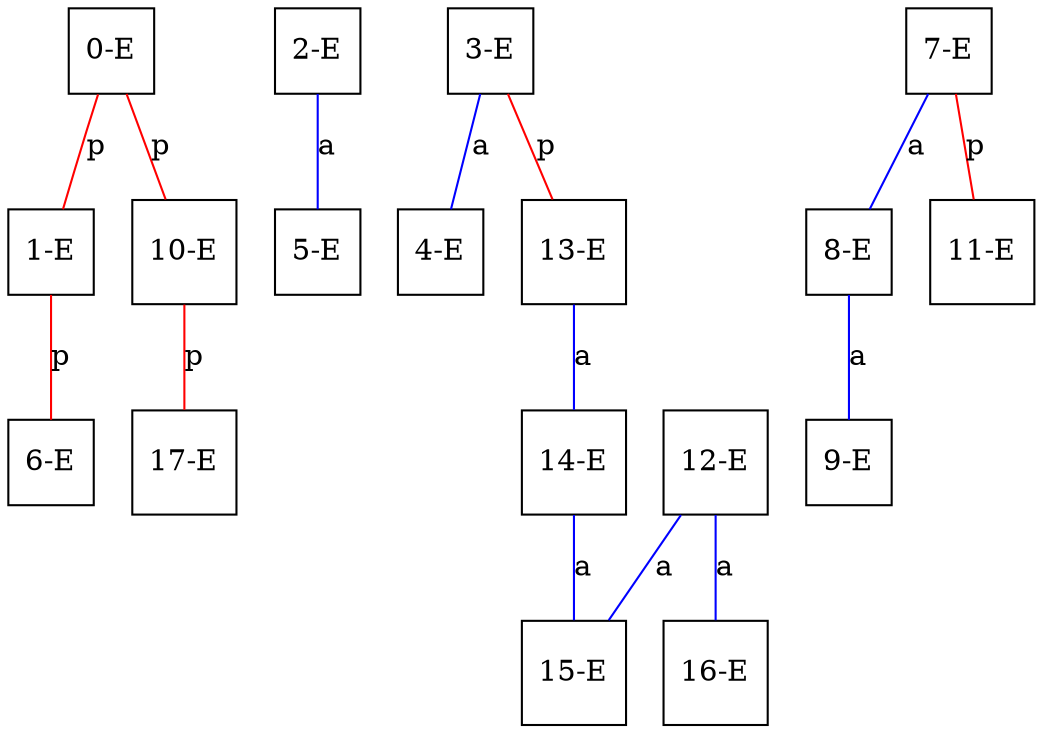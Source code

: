 graph ProteinGraph {
    0 [label="0-E" shape=square color=black];
    1 [label="1-E" shape=square color=black];
    2 [label="2-E" shape=square color=black];
    3 [label="3-E" shape=square color=black];
    4 [label="4-E" shape=square color=black];
    5 [label="5-E" shape=square color=black];
    6 [label="6-E" shape=square color=black];
    7 [label="7-E" shape=square color=black];
    8 [label="8-E" shape=square color=black];
    9 [label="9-E" shape=square color=black];
    10 [label="10-E" shape=square color=black];
    11 [label="11-E" shape=square color=black];
    12 [label="12-E" shape=square color=black];
    13 [label="13-E" shape=square color=black];
    14 [label="14-E" shape=square color=black];
    15 [label="15-E" shape=square color=black];
    16 [label="16-E" shape=square color=black];
    17 [label="17-E" shape=square color=black];
    0 -- 1 [label="p" color=red];
    0 -- 10 [label="p" color=red];
    1 -- 6 [label="p" color=red];
    2 -- 5 [label="a" color=blue];
    3 -- 4 [label="a" color=blue];
    3 -- 13 [label="p" color=red];
    7 -- 8 [label="a" color=blue];
    7 -- 11 [label="p" color=red];
    8 -- 9 [label="a" color=blue];
    10 -- 17 [label="p" color=red];
    12 -- 15 [label="a" color=blue];
    12 -- 16 [label="a" color=blue];
    13 -- 14 [label="a" color=blue];
    14 -- 15 [label="a" color=blue];
}
